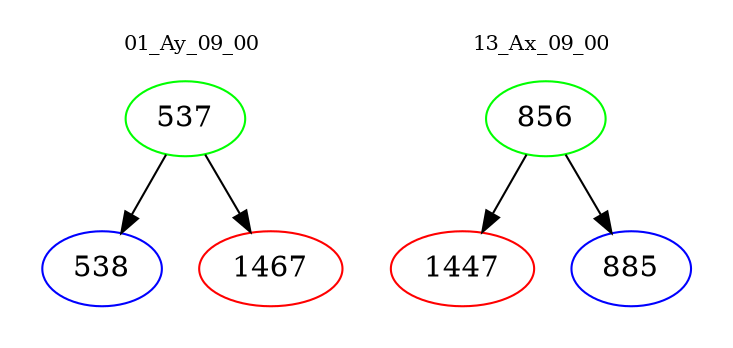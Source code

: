 digraph{
subgraph cluster_0 {
color = white
label = "01_Ay_09_00";
fontsize=10;
T0_537 [label="537", color="green"]
T0_537 -> T0_538 [color="black"]
T0_538 [label="538", color="blue"]
T0_537 -> T0_1467 [color="black"]
T0_1467 [label="1467", color="red"]
}
subgraph cluster_1 {
color = white
label = "13_Ax_09_00";
fontsize=10;
T1_856 [label="856", color="green"]
T1_856 -> T1_1447 [color="black"]
T1_1447 [label="1447", color="red"]
T1_856 -> T1_885 [color="black"]
T1_885 [label="885", color="blue"]
}
}
